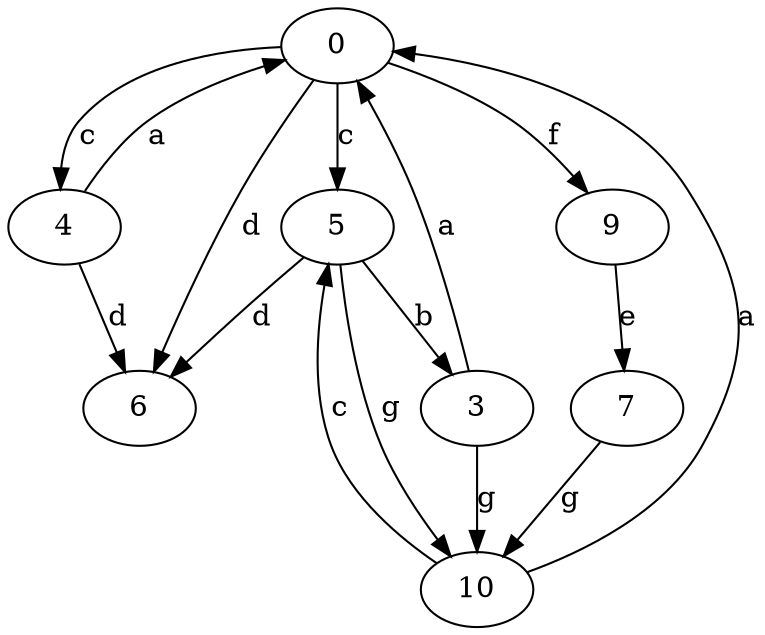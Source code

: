 strict digraph  {
0;
3;
4;
5;
6;
7;
9;
10;
0 -> 4  [label=c];
0 -> 5  [label=c];
0 -> 6  [label=d];
0 -> 9  [label=f];
3 -> 0  [label=a];
3 -> 10  [label=g];
4 -> 0  [label=a];
4 -> 6  [label=d];
5 -> 3  [label=b];
5 -> 6  [label=d];
5 -> 10  [label=g];
7 -> 10  [label=g];
9 -> 7  [label=e];
10 -> 0  [label=a];
10 -> 5  [label=c];
}
